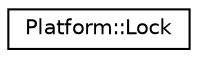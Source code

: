 digraph "Graphical Class Hierarchy"
{
  edge [fontname="Helvetica",fontsize="10",labelfontname="Helvetica",labelfontsize="10"];
  node [fontname="Helvetica",fontsize="10",shape=record];
  rankdir="LR";
  Node0 [label="Platform::Lock",height=0.2,width=0.4,color="black", fillcolor="white", style="filled",URL="$struct_platform_1_1_lock.html"];
}
